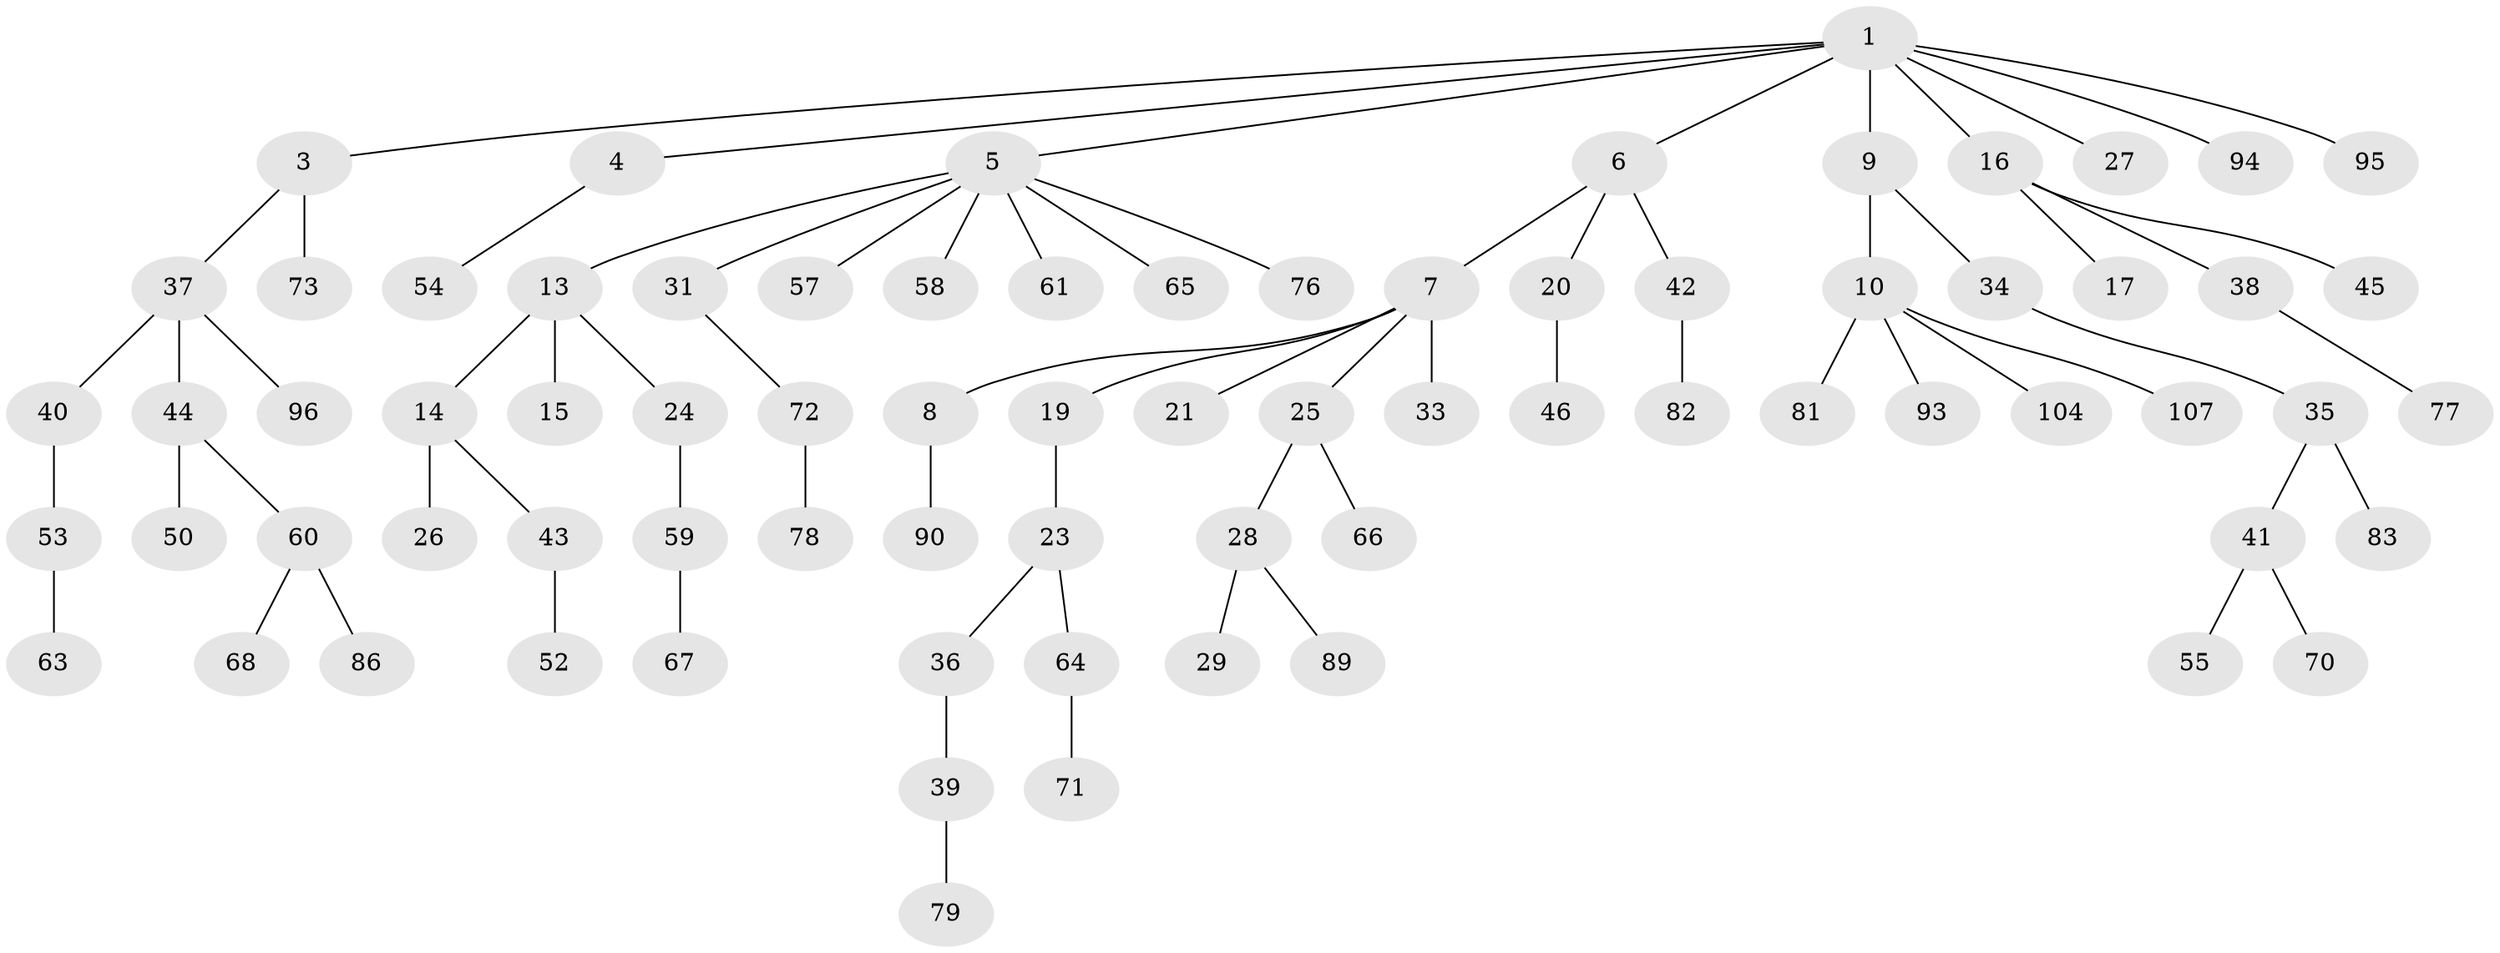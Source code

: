 // original degree distribution, {5: 0.027777777777777776, 6: 0.018518518518518517, 3: 0.09259259259259259, 2: 0.25925925925925924, 4: 0.09259259259259259, 7: 0.009259259259259259, 1: 0.5}
// Generated by graph-tools (version 1.1) at 2025/19/03/04/25 18:19:13]
// undirected, 75 vertices, 74 edges
graph export_dot {
graph [start="1"]
  node [color=gray90,style=filled];
  1 [super="+2"];
  3;
  4;
  5 [super="+32+56+11"];
  6 [super="+102+22"];
  7 [super="+18"];
  8 [super="+12"];
  9;
  10 [super="+74+49"];
  13 [super="+48"];
  14;
  15 [super="+62"];
  16;
  17 [super="+85"];
  19;
  20;
  21;
  23 [super="+91"];
  24;
  25;
  26 [super="+88+47"];
  27;
  28;
  29;
  31;
  33;
  34;
  35 [super="+80"];
  36;
  37;
  38 [super="+69"];
  39;
  40;
  41;
  42;
  43;
  44;
  45 [super="+97"];
  46;
  50;
  52;
  53;
  54;
  55;
  57;
  58;
  59;
  60 [super="+75"];
  61;
  63;
  64 [super="+84+103"];
  65;
  66;
  67;
  68;
  70 [super="+105"];
  71;
  72;
  73;
  76;
  77;
  78;
  79 [super="+106"];
  81;
  82;
  83;
  86;
  89;
  90;
  93;
  94;
  95;
  96;
  104;
  107;
  1 -- 6;
  1 -- 9;
  1 -- 27;
  1 -- 95;
  1 -- 16;
  1 -- 3;
  1 -- 4;
  1 -- 5;
  1 -- 94;
  3 -- 37;
  3 -- 73;
  4 -- 54;
  5 -- 58;
  5 -- 65;
  5 -- 61;
  5 -- 76;
  5 -- 57;
  5 -- 13;
  5 -- 31;
  6 -- 7;
  6 -- 20;
  6 -- 42;
  7 -- 8;
  7 -- 25;
  7 -- 33;
  7 -- 19;
  7 -- 21;
  8 -- 90;
  9 -- 10;
  9 -- 34;
  10 -- 81;
  10 -- 93;
  10 -- 104;
  10 -- 107;
  13 -- 14;
  13 -- 15;
  13 -- 24;
  14 -- 26;
  14 -- 43;
  16 -- 17;
  16 -- 38;
  16 -- 45;
  19 -- 23;
  20 -- 46;
  23 -- 36;
  23 -- 64;
  24 -- 59;
  25 -- 28;
  25 -- 66;
  28 -- 29;
  28 -- 89;
  31 -- 72;
  34 -- 35;
  35 -- 41;
  35 -- 83;
  36 -- 39;
  37 -- 40;
  37 -- 44;
  37 -- 96;
  38 -- 77;
  39 -- 79;
  40 -- 53;
  41 -- 55;
  41 -- 70;
  42 -- 82;
  43 -- 52;
  44 -- 50;
  44 -- 60;
  53 -- 63;
  59 -- 67;
  60 -- 68;
  60 -- 86;
  64 -- 71;
  72 -- 78;
}
